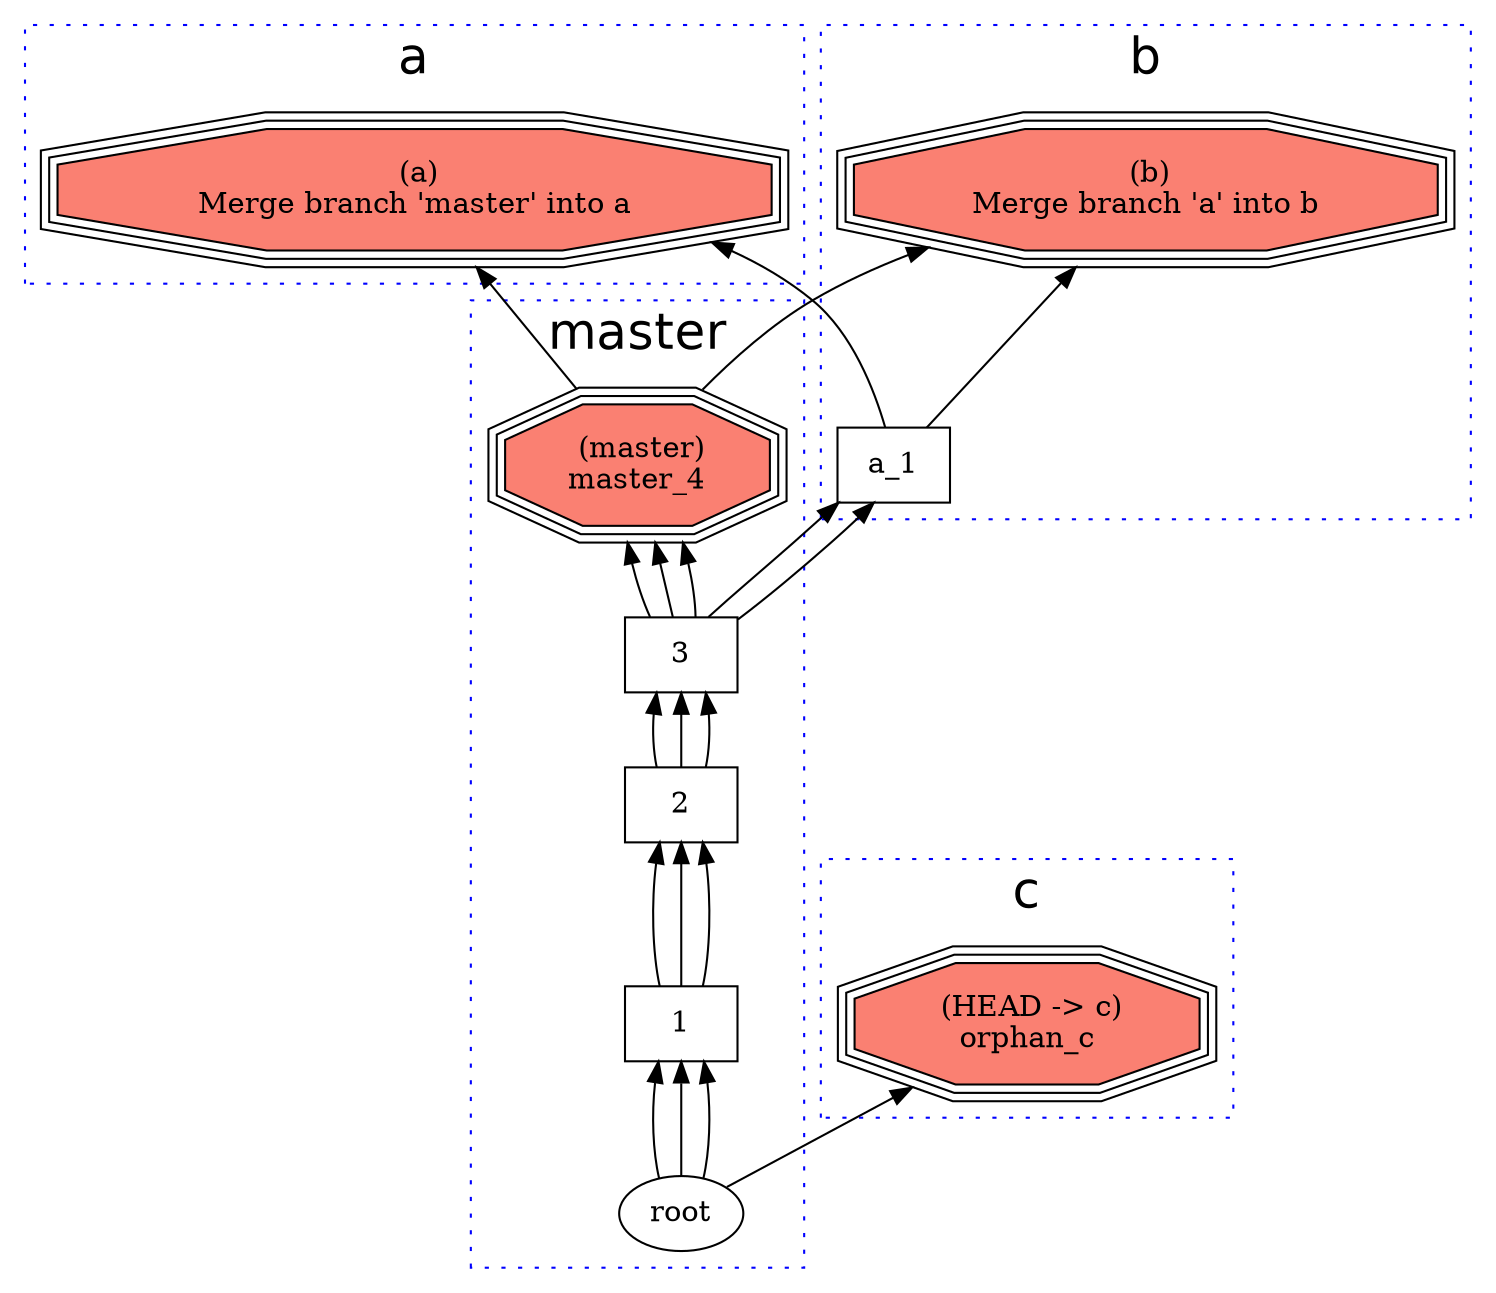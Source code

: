 digraph GIT {
fontname="Helvetica";
	subgraph cluster_refs_heads_master {
	label="master";
	fontsize=24;
	color=blue;
	style=dotted;
"c53bcd49acf08c23db26b9c80f151e379731bf8f" -> "8ce778257432bfbf97b15c7d266915f6463b334b" [dir=back];
"8ce778257432bfbf97b15c7d266915f6463b334b" -> "28b4268ab4bb3896de202784a72098e6593973e4" [dir=back];
"28b4268ab4bb3896de202784a72098e6593973e4" -> "908e62e081dfcec3b0418e3316ddc27a32836548" [dir=back];
"908e62e081dfcec3b0418e3316ddc27a32836548" -> "root"[dir=back];

}
	subgraph cluster_refs_heads_b {
	label="b";
	fontsize=24;
	color=blue;
	style=dotted;
"71d8019dcadf124869cc98ea065a533441306f65" -> "c53bcd49acf08c23db26b9c80f151e379731bf8f"[dir=back];
"71d8019dcadf124869cc98ea065a533441306f65" -> "fb77b9a5824c2f556103b5a6e29b609295d85bed" [dir=back];
"c53bcd49acf08c23db26b9c80f151e379731bf8f" -> "8ce778257432bfbf97b15c7d266915f6463b334b" [dir=back];
"fb77b9a5824c2f556103b5a6e29b609295d85bed" -> "8ce778257432bfbf97b15c7d266915f6463b334b" [dir=back];
"8ce778257432bfbf97b15c7d266915f6463b334b" -> "28b4268ab4bb3896de202784a72098e6593973e4" [dir=back];
"28b4268ab4bb3896de202784a72098e6593973e4" -> "908e62e081dfcec3b0418e3316ddc27a32836548" [dir=back];
"908e62e081dfcec3b0418e3316ddc27a32836548" -> "root"[dir=back];

}
	subgraph cluster_refs_heads_a {
	label="a";
	fontsize=24;
	color=blue;
	style=dotted;
"b8d40dfee36b19f575da15772e01d59e754e793b" -> "fb77b9a5824c2f556103b5a6e29b609295d85bed"[dir=back];
"b8d40dfee36b19f575da15772e01d59e754e793b" -> "c53bcd49acf08c23db26b9c80f151e379731bf8f" [dir=back];
"c53bcd49acf08c23db26b9c80f151e379731bf8f" -> "8ce778257432bfbf97b15c7d266915f6463b334b" [dir=back];
"fb77b9a5824c2f556103b5a6e29b609295d85bed" -> "8ce778257432bfbf97b15c7d266915f6463b334b" [dir=back];
"8ce778257432bfbf97b15c7d266915f6463b334b" -> "28b4268ab4bb3896de202784a72098e6593973e4" [dir=back];
"28b4268ab4bb3896de202784a72098e6593973e4" -> "908e62e081dfcec3b0418e3316ddc27a32836548" [dir=back];
"908e62e081dfcec3b0418e3316ddc27a32836548" -> "root"[dir=back];

}
	subgraph cluster_refs_heads_c {
	label="c";
	fontsize=24;
	color=blue;
	style=dotted;
"240951bc4298251f2d994c3f2e85bc4b0edd3e8a" -> "root"[dir=back];

}
# Node list
"240951bc4298251f2d994c3f2e85bc4b0edd3e8a" [label=" (HEAD -> c)\norphan_c",shape=tripleoctagon,style=filled,color=black,fillcolor=salmon]
"b8d40dfee36b19f575da15772e01d59e754e793b" [label=" (a)\nMerge branch 'master' into a",shape=tripleoctagon,style=filled,color=black,fillcolor=salmon]
"71d8019dcadf124869cc98ea065a533441306f65" [label=" (b)\nMerge branch 'a' into b",shape=tripleoctagon,style=filled,color=black,fillcolor=salmon]
"c53bcd49acf08c23db26b9c80f151e379731bf8f" [label=" (master)\nmaster_4",shape=tripleoctagon,style=filled,color=black,fillcolor=salmon]
"fb77b9a5824c2f556103b5a6e29b609295d85bed" [label="a_1",shape=box,style=filled,color=black,fillcolor=white]
"8ce778257432bfbf97b15c7d266915f6463b334b" [label="3",shape=box,style=filled,color=black,fillcolor=white]
"28b4268ab4bb3896de202784a72098e6593973e4" [label="2",shape=box,style=filled,color=black,fillcolor=white]
"908e62e081dfcec3b0418e3316ddc27a32836548" [label="1",shape=box,style=filled,color=black,fillcolor=white]
}
